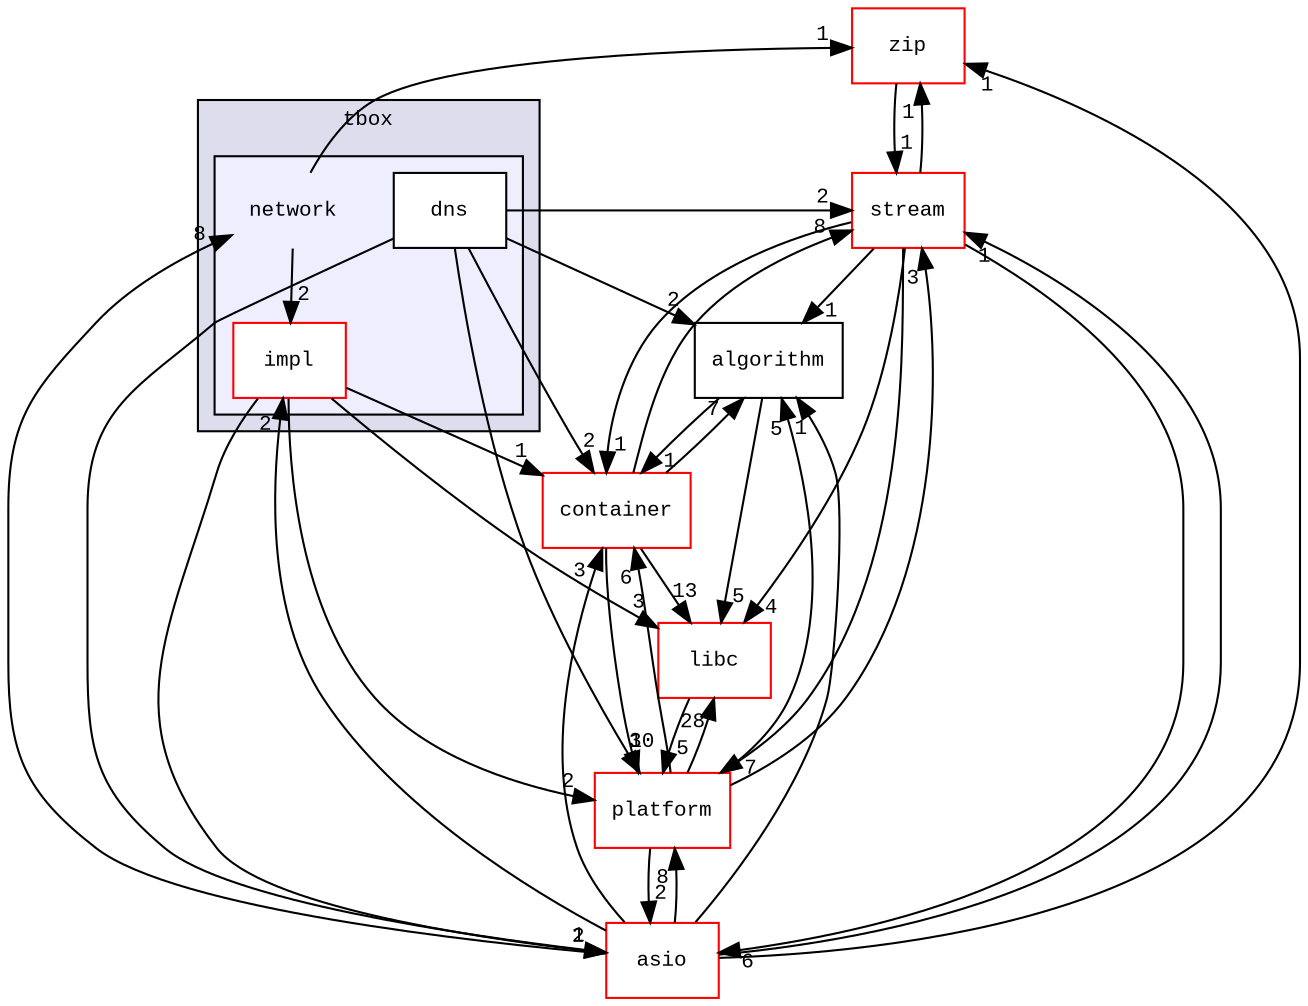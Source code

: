 digraph "src/tbox/network" {
  compound=true
  node [ fontsize="10", fontname="CourierNew"];
  edge [ labelfontsize="10", labelfontname="CourierNew"];
  subgraph clusterdir_74c89af92d2f666610693d1f60c4bc85 {
    graph [ bgcolor="#ddddee", pencolor="black", label="tbox" fontname="CourierNew", fontsize="10", URL="dir_74c89af92d2f666610693d1f60c4bc85.html"]
  subgraph clusterdir_77896eeb272e278cd59cc65c4fde665c {
    graph [ bgcolor="#eeeeff", pencolor="black", label="" URL="dir_77896eeb272e278cd59cc65c4fde665c.html"];
    dir_77896eeb272e278cd59cc65c4fde665c [shape=plaintext label="network"];
    dir_dd772f948bcb4cc42bbeda0f5a4747d8 [shape=box label="dns" color="black" fillcolor="white" style="filled" URL="dir_dd772f948bcb4cc42bbeda0f5a4747d8.html"];
    dir_9985eebaf7d06e27119616a038301b23 [shape=box label="impl" color="red" fillcolor="white" style="filled" URL="dir_9985eebaf7d06e27119616a038301b23.html"];
  }
  }
  dir_ac11f784b81667e62f917778dae2d743 [shape=box label="algorithm" URL="dir_ac11f784b81667e62f917778dae2d743.html"];
  dir_2b35f4a2c0e9f7874e1dbf2791c4e461 [shape=box label="asio" fillcolor="white" style="filled" color="red" URL="dir_2b35f4a2c0e9f7874e1dbf2791c4e461.html"];
  dir_895e2f62803e10f0845db2d9f139817c [shape=box label="container" fillcolor="white" style="filled" color="red" URL="dir_895e2f62803e10f0845db2d9f139817c.html"];
  dir_3d9333e940592ee9d1dd6e9562262a64 [shape=box label="platform" fillcolor="white" style="filled" color="red" URL="dir_3d9333e940592ee9d1dd6e9562262a64.html"];
  dir_097050573d8d31c571800575b2db96e7 [shape=box label="stream" fillcolor="white" style="filled" color="red" URL="dir_097050573d8d31c571800575b2db96e7.html"];
  dir_77f7a305e421ad7115258f9647362748 [shape=box label="libc" fillcolor="white" style="filled" color="red" URL="dir_77f7a305e421ad7115258f9647362748.html"];
  dir_32b2c809fcc2ba3b7954485e3d0b9a46 [shape=box label="zip" fillcolor="white" style="filled" color="red" URL="dir_32b2c809fcc2ba3b7954485e3d0b9a46.html"];
  dir_9985eebaf7d06e27119616a038301b23->dir_2b35f4a2c0e9f7874e1dbf2791c4e461 [headlabel="2", labeldistance=1.5 headhref="dir_000029_000003.html"];
  dir_9985eebaf7d06e27119616a038301b23->dir_895e2f62803e10f0845db2d9f139817c [headlabel="1", labeldistance=1.5 headhref="dir_000029_000006.html"];
  dir_9985eebaf7d06e27119616a038301b23->dir_3d9333e940592ee9d1dd6e9562262a64 [headlabel="2", labeldistance=1.5 headhref="dir_000029_000035.html"];
  dir_9985eebaf7d06e27119616a038301b23->dir_77f7a305e421ad7115258f9647362748 [headlabel="3", labeldistance=1.5 headhref="dir_000029_000011.html"];
  dir_ac11f784b81667e62f917778dae2d743->dir_895e2f62803e10f0845db2d9f139817c [headlabel="1", labeldistance=1.5 headhref="dir_000002_000006.html"];
  dir_ac11f784b81667e62f917778dae2d743->dir_77f7a305e421ad7115258f9647362748 [headlabel="5", labeldistance=1.5 headhref="dir_000002_000011.html"];
  dir_2b35f4a2c0e9f7874e1dbf2791c4e461->dir_9985eebaf7d06e27119616a038301b23 [headlabel="2", labeldistance=1.5 headhref="dir_000003_000029.html"];
  dir_2b35f4a2c0e9f7874e1dbf2791c4e461->dir_ac11f784b81667e62f917778dae2d743 [headlabel="1", labeldistance=1.5 headhref="dir_000003_000002.html"];
  dir_2b35f4a2c0e9f7874e1dbf2791c4e461->dir_77896eeb272e278cd59cc65c4fde665c [headlabel="8", labeldistance=1.5 headhref="dir_000003_000027.html"];
  dir_2b35f4a2c0e9f7874e1dbf2791c4e461->dir_895e2f62803e10f0845db2d9f139817c [headlabel="3", labeldistance=1.5 headhref="dir_000003_000006.html"];
  dir_2b35f4a2c0e9f7874e1dbf2791c4e461->dir_3d9333e940592ee9d1dd6e9562262a64 [headlabel="8", labeldistance=1.5 headhref="dir_000003_000035.html"];
  dir_2b35f4a2c0e9f7874e1dbf2791c4e461->dir_097050573d8d31c571800575b2db96e7 [headlabel="1", labeldistance=1.5 headhref="dir_000003_000055.html"];
  dir_2b35f4a2c0e9f7874e1dbf2791c4e461->dir_32b2c809fcc2ba3b7954485e3d0b9a46 [headlabel="1", labeldistance=1.5 headhref="dir_000003_000068.html"];
  dir_77896eeb272e278cd59cc65c4fde665c->dir_9985eebaf7d06e27119616a038301b23 [headlabel="2", labeldistance=1.5 headhref="dir_000027_000029.html"];
  dir_77896eeb272e278cd59cc65c4fde665c->dir_32b2c809fcc2ba3b7954485e3d0b9a46 [headlabel="1", labeldistance=1.5 headhref="dir_000027_000068.html"];
  dir_895e2f62803e10f0845db2d9f139817c->dir_ac11f784b81667e62f917778dae2d743 [headlabel="7", labeldistance=1.5 headhref="dir_000006_000002.html"];
  dir_895e2f62803e10f0845db2d9f139817c->dir_3d9333e940592ee9d1dd6e9562262a64 [headlabel="10", labeldistance=1.5 headhref="dir_000006_000035.html"];
  dir_895e2f62803e10f0845db2d9f139817c->dir_097050573d8d31c571800575b2db96e7 [headlabel="8", labeldistance=1.5 headhref="dir_000006_000055.html"];
  dir_895e2f62803e10f0845db2d9f139817c->dir_77f7a305e421ad7115258f9647362748 [headlabel="13", labeldistance=1.5 headhref="dir_000006_000011.html"];
  dir_dd772f948bcb4cc42bbeda0f5a4747d8->dir_ac11f784b81667e62f917778dae2d743 [headlabel="2", labeldistance=1.5 headhref="dir_000028_000002.html"];
  dir_dd772f948bcb4cc42bbeda0f5a4747d8->dir_2b35f4a2c0e9f7874e1dbf2791c4e461 [headlabel="1", labeldistance=1.5 headhref="dir_000028_000003.html"];
  dir_dd772f948bcb4cc42bbeda0f5a4747d8->dir_895e2f62803e10f0845db2d9f139817c [headlabel="2", labeldistance=1.5 headhref="dir_000028_000006.html"];
  dir_dd772f948bcb4cc42bbeda0f5a4747d8->dir_3d9333e940592ee9d1dd6e9562262a64 [headlabel="3", labeldistance=1.5 headhref="dir_000028_000035.html"];
  dir_dd772f948bcb4cc42bbeda0f5a4747d8->dir_097050573d8d31c571800575b2db96e7 [headlabel="2", labeldistance=1.5 headhref="dir_000028_000055.html"];
  dir_3d9333e940592ee9d1dd6e9562262a64->dir_ac11f784b81667e62f917778dae2d743 [headlabel="5", labeldistance=1.5 headhref="dir_000035_000002.html"];
  dir_3d9333e940592ee9d1dd6e9562262a64->dir_2b35f4a2c0e9f7874e1dbf2791c4e461 [headlabel="2", labeldistance=1.5 headhref="dir_000035_000003.html"];
  dir_3d9333e940592ee9d1dd6e9562262a64->dir_895e2f62803e10f0845db2d9f139817c [headlabel="6", labeldistance=1.5 headhref="dir_000035_000006.html"];
  dir_3d9333e940592ee9d1dd6e9562262a64->dir_097050573d8d31c571800575b2db96e7 [headlabel="3", labeldistance=1.5 headhref="dir_000035_000055.html"];
  dir_3d9333e940592ee9d1dd6e9562262a64->dir_77f7a305e421ad7115258f9647362748 [headlabel="28", labeldistance=1.5 headhref="dir_000035_000011.html"];
  dir_097050573d8d31c571800575b2db96e7->dir_ac11f784b81667e62f917778dae2d743 [headlabel="1", labeldistance=1.5 headhref="dir_000055_000002.html"];
  dir_097050573d8d31c571800575b2db96e7->dir_2b35f4a2c0e9f7874e1dbf2791c4e461 [headlabel="6", labeldistance=1.5 headhref="dir_000055_000003.html"];
  dir_097050573d8d31c571800575b2db96e7->dir_895e2f62803e10f0845db2d9f139817c [headlabel="1", labeldistance=1.5 headhref="dir_000055_000006.html"];
  dir_097050573d8d31c571800575b2db96e7->dir_3d9333e940592ee9d1dd6e9562262a64 [headlabel="7", labeldistance=1.5 headhref="dir_000055_000035.html"];
  dir_097050573d8d31c571800575b2db96e7->dir_77f7a305e421ad7115258f9647362748 [headlabel="4", labeldistance=1.5 headhref="dir_000055_000011.html"];
  dir_097050573d8d31c571800575b2db96e7->dir_32b2c809fcc2ba3b7954485e3d0b9a46 [headlabel="1", labeldistance=1.5 headhref="dir_000055_000068.html"];
  dir_77f7a305e421ad7115258f9647362748->dir_3d9333e940592ee9d1dd6e9562262a64 [headlabel="5", labeldistance=1.5 headhref="dir_000011_000035.html"];
  dir_32b2c809fcc2ba3b7954485e3d0b9a46->dir_097050573d8d31c571800575b2db96e7 [headlabel="1", labeldistance=1.5 headhref="dir_000068_000055.html"];
}
